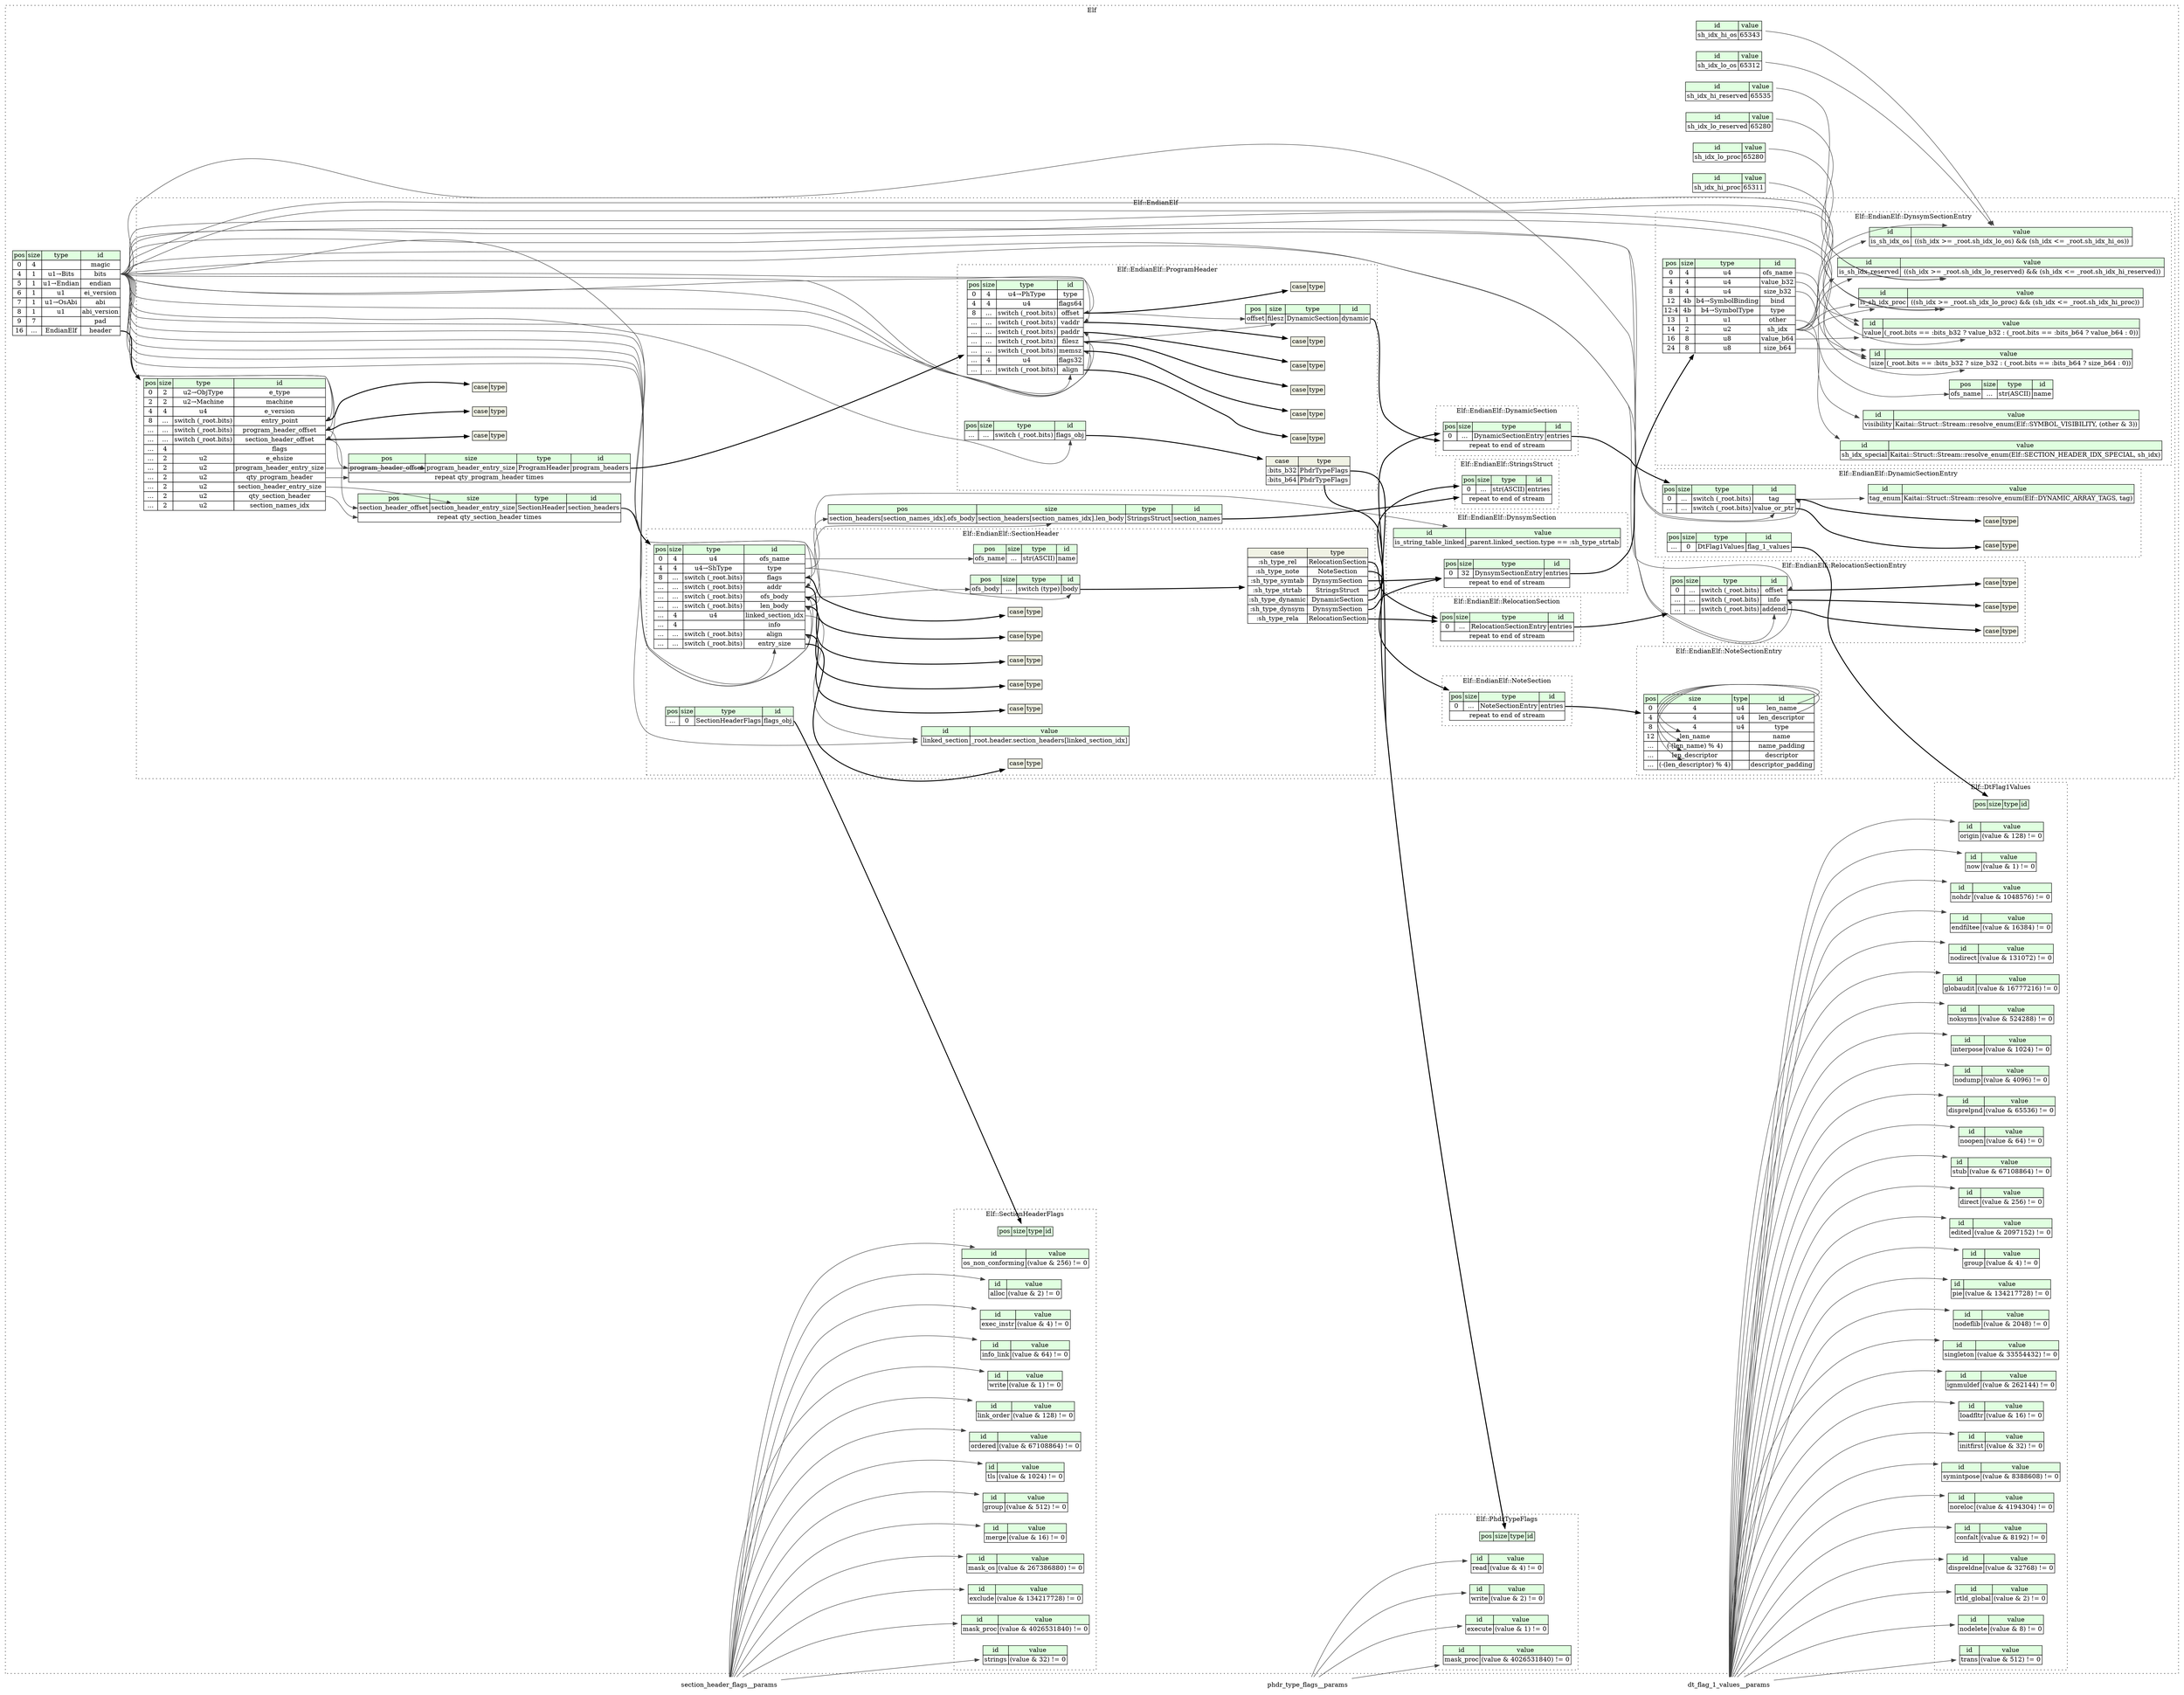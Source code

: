 digraph {
	rankdir=LR;
	node [shape=plaintext];
	subgraph cluster__elf {
		label="Elf";
		graph[style=dotted];

		elf__seq [label=<<TABLE BORDER="0" CELLBORDER="1" CELLSPACING="0">
			<TR><TD BGCOLOR="#E0FFE0">pos</TD><TD BGCOLOR="#E0FFE0">size</TD><TD BGCOLOR="#E0FFE0">type</TD><TD BGCOLOR="#E0FFE0">id</TD></TR>
			<TR><TD PORT="magic_pos">0</TD><TD PORT="magic_size">4</TD><TD></TD><TD PORT="magic_type">magic</TD></TR>
			<TR><TD PORT="bits_pos">4</TD><TD PORT="bits_size">1</TD><TD>u1→Bits</TD><TD PORT="bits_type">bits</TD></TR>
			<TR><TD PORT="endian_pos">5</TD><TD PORT="endian_size">1</TD><TD>u1→Endian</TD><TD PORT="endian_type">endian</TD></TR>
			<TR><TD PORT="ei_version_pos">6</TD><TD PORT="ei_version_size">1</TD><TD>u1</TD><TD PORT="ei_version_type">ei_version</TD></TR>
			<TR><TD PORT="abi_pos">7</TD><TD PORT="abi_size">1</TD><TD>u1→OsAbi</TD><TD PORT="abi_type">abi</TD></TR>
			<TR><TD PORT="abi_version_pos">8</TD><TD PORT="abi_version_size">1</TD><TD>u1</TD><TD PORT="abi_version_type">abi_version</TD></TR>
			<TR><TD PORT="pad_pos">9</TD><TD PORT="pad_size">7</TD><TD></TD><TD PORT="pad_type">pad</TD></TR>
			<TR><TD PORT="header_pos">16</TD><TD PORT="header_size">...</TD><TD>EndianElf</TD><TD PORT="header_type">header</TD></TR>
		</TABLE>>];
		elf__inst__sh_idx_lo_os [label=<<TABLE BORDER="0" CELLBORDER="1" CELLSPACING="0">
			<TR><TD BGCOLOR="#E0FFE0">id</TD><TD BGCOLOR="#E0FFE0">value</TD></TR>
			<TR><TD>sh_idx_lo_os</TD><TD>65312</TD></TR>
		</TABLE>>];
		elf__inst__sh_idx_lo_reserved [label=<<TABLE BORDER="0" CELLBORDER="1" CELLSPACING="0">
			<TR><TD BGCOLOR="#E0FFE0">id</TD><TD BGCOLOR="#E0FFE0">value</TD></TR>
			<TR><TD>sh_idx_lo_reserved</TD><TD>65280</TD></TR>
		</TABLE>>];
		elf__inst__sh_idx_hi_proc [label=<<TABLE BORDER="0" CELLBORDER="1" CELLSPACING="0">
			<TR><TD BGCOLOR="#E0FFE0">id</TD><TD BGCOLOR="#E0FFE0">value</TD></TR>
			<TR><TD>sh_idx_hi_proc</TD><TD>65311</TD></TR>
		</TABLE>>];
		elf__inst__sh_idx_lo_proc [label=<<TABLE BORDER="0" CELLBORDER="1" CELLSPACING="0">
			<TR><TD BGCOLOR="#E0FFE0">id</TD><TD BGCOLOR="#E0FFE0">value</TD></TR>
			<TR><TD>sh_idx_lo_proc</TD><TD>65280</TD></TR>
		</TABLE>>];
		elf__inst__sh_idx_hi_os [label=<<TABLE BORDER="0" CELLBORDER="1" CELLSPACING="0">
			<TR><TD BGCOLOR="#E0FFE0">id</TD><TD BGCOLOR="#E0FFE0">value</TD></TR>
			<TR><TD>sh_idx_hi_os</TD><TD>65343</TD></TR>
		</TABLE>>];
		elf__inst__sh_idx_hi_reserved [label=<<TABLE BORDER="0" CELLBORDER="1" CELLSPACING="0">
			<TR><TD BGCOLOR="#E0FFE0">id</TD><TD BGCOLOR="#E0FFE0">value</TD></TR>
			<TR><TD>sh_idx_hi_reserved</TD><TD>65535</TD></TR>
		</TABLE>>];
		subgraph cluster__phdr_type_flags {
			label="Elf::PhdrTypeFlags";
			graph[style=dotted];

			phdr_type_flags__seq [label=<<TABLE BORDER="0" CELLBORDER="1" CELLSPACING="0">
				<TR><TD BGCOLOR="#E0FFE0">pos</TD><TD BGCOLOR="#E0FFE0">size</TD><TD BGCOLOR="#E0FFE0">type</TD><TD BGCOLOR="#E0FFE0">id</TD></TR>
			</TABLE>>];
			phdr_type_flags__inst__read [label=<<TABLE BORDER="0" CELLBORDER="1" CELLSPACING="0">
				<TR><TD BGCOLOR="#E0FFE0">id</TD><TD BGCOLOR="#E0FFE0">value</TD></TR>
				<TR><TD>read</TD><TD>(value &amp; 4) != 0</TD></TR>
			</TABLE>>];
			phdr_type_flags__inst__write [label=<<TABLE BORDER="0" CELLBORDER="1" CELLSPACING="0">
				<TR><TD BGCOLOR="#E0FFE0">id</TD><TD BGCOLOR="#E0FFE0">value</TD></TR>
				<TR><TD>write</TD><TD>(value &amp; 2) != 0</TD></TR>
			</TABLE>>];
			phdr_type_flags__inst__execute [label=<<TABLE BORDER="0" CELLBORDER="1" CELLSPACING="0">
				<TR><TD BGCOLOR="#E0FFE0">id</TD><TD BGCOLOR="#E0FFE0">value</TD></TR>
				<TR><TD>execute</TD><TD>(value &amp; 1) != 0</TD></TR>
			</TABLE>>];
			phdr_type_flags__inst__mask_proc [label=<<TABLE BORDER="0" CELLBORDER="1" CELLSPACING="0">
				<TR><TD BGCOLOR="#E0FFE0">id</TD><TD BGCOLOR="#E0FFE0">value</TD></TR>
				<TR><TD>mask_proc</TD><TD>(value &amp; 4026531840) != 0</TD></TR>
			</TABLE>>];
		}
		subgraph cluster__section_header_flags {
			label="Elf::SectionHeaderFlags";
			graph[style=dotted];

			section_header_flags__seq [label=<<TABLE BORDER="0" CELLBORDER="1" CELLSPACING="0">
				<TR><TD BGCOLOR="#E0FFE0">pos</TD><TD BGCOLOR="#E0FFE0">size</TD><TD BGCOLOR="#E0FFE0">type</TD><TD BGCOLOR="#E0FFE0">id</TD></TR>
			</TABLE>>];
			section_header_flags__inst__merge [label=<<TABLE BORDER="0" CELLBORDER="1" CELLSPACING="0">
				<TR><TD BGCOLOR="#E0FFE0">id</TD><TD BGCOLOR="#E0FFE0">value</TD></TR>
				<TR><TD>merge</TD><TD>(value &amp; 16) != 0</TD></TR>
			</TABLE>>];
			section_header_flags__inst__mask_os [label=<<TABLE BORDER="0" CELLBORDER="1" CELLSPACING="0">
				<TR><TD BGCOLOR="#E0FFE0">id</TD><TD BGCOLOR="#E0FFE0">value</TD></TR>
				<TR><TD>mask_os</TD><TD>(value &amp; 267386880) != 0</TD></TR>
			</TABLE>>];
			section_header_flags__inst__exclude [label=<<TABLE BORDER="0" CELLBORDER="1" CELLSPACING="0">
				<TR><TD BGCOLOR="#E0FFE0">id</TD><TD BGCOLOR="#E0FFE0">value</TD></TR>
				<TR><TD>exclude</TD><TD>(value &amp; 134217728) != 0</TD></TR>
			</TABLE>>];
			section_header_flags__inst__mask_proc [label=<<TABLE BORDER="0" CELLBORDER="1" CELLSPACING="0">
				<TR><TD BGCOLOR="#E0FFE0">id</TD><TD BGCOLOR="#E0FFE0">value</TD></TR>
				<TR><TD>mask_proc</TD><TD>(value &amp; 4026531840) != 0</TD></TR>
			</TABLE>>];
			section_header_flags__inst__strings [label=<<TABLE BORDER="0" CELLBORDER="1" CELLSPACING="0">
				<TR><TD BGCOLOR="#E0FFE0">id</TD><TD BGCOLOR="#E0FFE0">value</TD></TR>
				<TR><TD>strings</TD><TD>(value &amp; 32) != 0</TD></TR>
			</TABLE>>];
			section_header_flags__inst__os_non_conforming [label=<<TABLE BORDER="0" CELLBORDER="1" CELLSPACING="0">
				<TR><TD BGCOLOR="#E0FFE0">id</TD><TD BGCOLOR="#E0FFE0">value</TD></TR>
				<TR><TD>os_non_conforming</TD><TD>(value &amp; 256) != 0</TD></TR>
			</TABLE>>];
			section_header_flags__inst__alloc [label=<<TABLE BORDER="0" CELLBORDER="1" CELLSPACING="0">
				<TR><TD BGCOLOR="#E0FFE0">id</TD><TD BGCOLOR="#E0FFE0">value</TD></TR>
				<TR><TD>alloc</TD><TD>(value &amp; 2) != 0</TD></TR>
			</TABLE>>];
			section_header_flags__inst__exec_instr [label=<<TABLE BORDER="0" CELLBORDER="1" CELLSPACING="0">
				<TR><TD BGCOLOR="#E0FFE0">id</TD><TD BGCOLOR="#E0FFE0">value</TD></TR>
				<TR><TD>exec_instr</TD><TD>(value &amp; 4) != 0</TD></TR>
			</TABLE>>];
			section_header_flags__inst__info_link [label=<<TABLE BORDER="0" CELLBORDER="1" CELLSPACING="0">
				<TR><TD BGCOLOR="#E0FFE0">id</TD><TD BGCOLOR="#E0FFE0">value</TD></TR>
				<TR><TD>info_link</TD><TD>(value &amp; 64) != 0</TD></TR>
			</TABLE>>];
			section_header_flags__inst__write [label=<<TABLE BORDER="0" CELLBORDER="1" CELLSPACING="0">
				<TR><TD BGCOLOR="#E0FFE0">id</TD><TD BGCOLOR="#E0FFE0">value</TD></TR>
				<TR><TD>write</TD><TD>(value &amp; 1) != 0</TD></TR>
			</TABLE>>];
			section_header_flags__inst__link_order [label=<<TABLE BORDER="0" CELLBORDER="1" CELLSPACING="0">
				<TR><TD BGCOLOR="#E0FFE0">id</TD><TD BGCOLOR="#E0FFE0">value</TD></TR>
				<TR><TD>link_order</TD><TD>(value &amp; 128) != 0</TD></TR>
			</TABLE>>];
			section_header_flags__inst__ordered [label=<<TABLE BORDER="0" CELLBORDER="1" CELLSPACING="0">
				<TR><TD BGCOLOR="#E0FFE0">id</TD><TD BGCOLOR="#E0FFE0">value</TD></TR>
				<TR><TD>ordered</TD><TD>(value &amp; 67108864) != 0</TD></TR>
			</TABLE>>];
			section_header_flags__inst__tls [label=<<TABLE BORDER="0" CELLBORDER="1" CELLSPACING="0">
				<TR><TD BGCOLOR="#E0FFE0">id</TD><TD BGCOLOR="#E0FFE0">value</TD></TR>
				<TR><TD>tls</TD><TD>(value &amp; 1024) != 0</TD></TR>
			</TABLE>>];
			section_header_flags__inst__group [label=<<TABLE BORDER="0" CELLBORDER="1" CELLSPACING="0">
				<TR><TD BGCOLOR="#E0FFE0">id</TD><TD BGCOLOR="#E0FFE0">value</TD></TR>
				<TR><TD>group</TD><TD>(value &amp; 512) != 0</TD></TR>
			</TABLE>>];
		}
		subgraph cluster__dt_flag_1_values {
			label="Elf::DtFlag1Values";
			graph[style=dotted];

			dt_flag_1_values__seq [label=<<TABLE BORDER="0" CELLBORDER="1" CELLSPACING="0">
				<TR><TD BGCOLOR="#E0FFE0">pos</TD><TD BGCOLOR="#E0FFE0">size</TD><TD BGCOLOR="#E0FFE0">type</TD><TD BGCOLOR="#E0FFE0">id</TD></TR>
			</TABLE>>];
			dt_flag_1_values__inst__singleton [label=<<TABLE BORDER="0" CELLBORDER="1" CELLSPACING="0">
				<TR><TD BGCOLOR="#E0FFE0">id</TD><TD BGCOLOR="#E0FFE0">value</TD></TR>
				<TR><TD>singleton</TD><TD>(value &amp; 33554432) != 0</TD></TR>
			</TABLE>>];
			dt_flag_1_values__inst__ignmuldef [label=<<TABLE BORDER="0" CELLBORDER="1" CELLSPACING="0">
				<TR><TD BGCOLOR="#E0FFE0">id</TD><TD BGCOLOR="#E0FFE0">value</TD></TR>
				<TR><TD>ignmuldef</TD><TD>(value &amp; 262144) != 0</TD></TR>
			</TABLE>>];
			dt_flag_1_values__inst__loadfltr [label=<<TABLE BORDER="0" CELLBORDER="1" CELLSPACING="0">
				<TR><TD BGCOLOR="#E0FFE0">id</TD><TD BGCOLOR="#E0FFE0">value</TD></TR>
				<TR><TD>loadfltr</TD><TD>(value &amp; 16) != 0</TD></TR>
			</TABLE>>];
			dt_flag_1_values__inst__initfirst [label=<<TABLE BORDER="0" CELLBORDER="1" CELLSPACING="0">
				<TR><TD BGCOLOR="#E0FFE0">id</TD><TD BGCOLOR="#E0FFE0">value</TD></TR>
				<TR><TD>initfirst</TD><TD>(value &amp; 32) != 0</TD></TR>
			</TABLE>>];
			dt_flag_1_values__inst__symintpose [label=<<TABLE BORDER="0" CELLBORDER="1" CELLSPACING="0">
				<TR><TD BGCOLOR="#E0FFE0">id</TD><TD BGCOLOR="#E0FFE0">value</TD></TR>
				<TR><TD>symintpose</TD><TD>(value &amp; 8388608) != 0</TD></TR>
			</TABLE>>];
			dt_flag_1_values__inst__noreloc [label=<<TABLE BORDER="0" CELLBORDER="1" CELLSPACING="0">
				<TR><TD BGCOLOR="#E0FFE0">id</TD><TD BGCOLOR="#E0FFE0">value</TD></TR>
				<TR><TD>noreloc</TD><TD>(value &amp; 4194304) != 0</TD></TR>
			</TABLE>>];
			dt_flag_1_values__inst__confalt [label=<<TABLE BORDER="0" CELLBORDER="1" CELLSPACING="0">
				<TR><TD BGCOLOR="#E0FFE0">id</TD><TD BGCOLOR="#E0FFE0">value</TD></TR>
				<TR><TD>confalt</TD><TD>(value &amp; 8192) != 0</TD></TR>
			</TABLE>>];
			dt_flag_1_values__inst__dispreldne [label=<<TABLE BORDER="0" CELLBORDER="1" CELLSPACING="0">
				<TR><TD BGCOLOR="#E0FFE0">id</TD><TD BGCOLOR="#E0FFE0">value</TD></TR>
				<TR><TD>dispreldne</TD><TD>(value &amp; 32768) != 0</TD></TR>
			</TABLE>>];
			dt_flag_1_values__inst__rtld_global [label=<<TABLE BORDER="0" CELLBORDER="1" CELLSPACING="0">
				<TR><TD BGCOLOR="#E0FFE0">id</TD><TD BGCOLOR="#E0FFE0">value</TD></TR>
				<TR><TD>rtld_global</TD><TD>(value &amp; 2) != 0</TD></TR>
			</TABLE>>];
			dt_flag_1_values__inst__nodelete [label=<<TABLE BORDER="0" CELLBORDER="1" CELLSPACING="0">
				<TR><TD BGCOLOR="#E0FFE0">id</TD><TD BGCOLOR="#E0FFE0">value</TD></TR>
				<TR><TD>nodelete</TD><TD>(value &amp; 8) != 0</TD></TR>
			</TABLE>>];
			dt_flag_1_values__inst__trans [label=<<TABLE BORDER="0" CELLBORDER="1" CELLSPACING="0">
				<TR><TD BGCOLOR="#E0FFE0">id</TD><TD BGCOLOR="#E0FFE0">value</TD></TR>
				<TR><TD>trans</TD><TD>(value &amp; 512) != 0</TD></TR>
			</TABLE>>];
			dt_flag_1_values__inst__origin [label=<<TABLE BORDER="0" CELLBORDER="1" CELLSPACING="0">
				<TR><TD BGCOLOR="#E0FFE0">id</TD><TD BGCOLOR="#E0FFE0">value</TD></TR>
				<TR><TD>origin</TD><TD>(value &amp; 128) != 0</TD></TR>
			</TABLE>>];
			dt_flag_1_values__inst__now [label=<<TABLE BORDER="0" CELLBORDER="1" CELLSPACING="0">
				<TR><TD BGCOLOR="#E0FFE0">id</TD><TD BGCOLOR="#E0FFE0">value</TD></TR>
				<TR><TD>now</TD><TD>(value &amp; 1) != 0</TD></TR>
			</TABLE>>];
			dt_flag_1_values__inst__nohdr [label=<<TABLE BORDER="0" CELLBORDER="1" CELLSPACING="0">
				<TR><TD BGCOLOR="#E0FFE0">id</TD><TD BGCOLOR="#E0FFE0">value</TD></TR>
				<TR><TD>nohdr</TD><TD>(value &amp; 1048576) != 0</TD></TR>
			</TABLE>>];
			dt_flag_1_values__inst__endfiltee [label=<<TABLE BORDER="0" CELLBORDER="1" CELLSPACING="0">
				<TR><TD BGCOLOR="#E0FFE0">id</TD><TD BGCOLOR="#E0FFE0">value</TD></TR>
				<TR><TD>endfiltee</TD><TD>(value &amp; 16384) != 0</TD></TR>
			</TABLE>>];
			dt_flag_1_values__inst__nodirect [label=<<TABLE BORDER="0" CELLBORDER="1" CELLSPACING="0">
				<TR><TD BGCOLOR="#E0FFE0">id</TD><TD BGCOLOR="#E0FFE0">value</TD></TR>
				<TR><TD>nodirect</TD><TD>(value &amp; 131072) != 0</TD></TR>
			</TABLE>>];
			dt_flag_1_values__inst__globaudit [label=<<TABLE BORDER="0" CELLBORDER="1" CELLSPACING="0">
				<TR><TD BGCOLOR="#E0FFE0">id</TD><TD BGCOLOR="#E0FFE0">value</TD></TR>
				<TR><TD>globaudit</TD><TD>(value &amp; 16777216) != 0</TD></TR>
			</TABLE>>];
			dt_flag_1_values__inst__noksyms [label=<<TABLE BORDER="0" CELLBORDER="1" CELLSPACING="0">
				<TR><TD BGCOLOR="#E0FFE0">id</TD><TD BGCOLOR="#E0FFE0">value</TD></TR>
				<TR><TD>noksyms</TD><TD>(value &amp; 524288) != 0</TD></TR>
			</TABLE>>];
			dt_flag_1_values__inst__interpose [label=<<TABLE BORDER="0" CELLBORDER="1" CELLSPACING="0">
				<TR><TD BGCOLOR="#E0FFE0">id</TD><TD BGCOLOR="#E0FFE0">value</TD></TR>
				<TR><TD>interpose</TD><TD>(value &amp; 1024) != 0</TD></TR>
			</TABLE>>];
			dt_flag_1_values__inst__nodump [label=<<TABLE BORDER="0" CELLBORDER="1" CELLSPACING="0">
				<TR><TD BGCOLOR="#E0FFE0">id</TD><TD BGCOLOR="#E0FFE0">value</TD></TR>
				<TR><TD>nodump</TD><TD>(value &amp; 4096) != 0</TD></TR>
			</TABLE>>];
			dt_flag_1_values__inst__disprelpnd [label=<<TABLE BORDER="0" CELLBORDER="1" CELLSPACING="0">
				<TR><TD BGCOLOR="#E0FFE0">id</TD><TD BGCOLOR="#E0FFE0">value</TD></TR>
				<TR><TD>disprelpnd</TD><TD>(value &amp; 65536) != 0</TD></TR>
			</TABLE>>];
			dt_flag_1_values__inst__noopen [label=<<TABLE BORDER="0" CELLBORDER="1" CELLSPACING="0">
				<TR><TD BGCOLOR="#E0FFE0">id</TD><TD BGCOLOR="#E0FFE0">value</TD></TR>
				<TR><TD>noopen</TD><TD>(value &amp; 64) != 0</TD></TR>
			</TABLE>>];
			dt_flag_1_values__inst__stub [label=<<TABLE BORDER="0" CELLBORDER="1" CELLSPACING="0">
				<TR><TD BGCOLOR="#E0FFE0">id</TD><TD BGCOLOR="#E0FFE0">value</TD></TR>
				<TR><TD>stub</TD><TD>(value &amp; 67108864) != 0</TD></TR>
			</TABLE>>];
			dt_flag_1_values__inst__direct [label=<<TABLE BORDER="0" CELLBORDER="1" CELLSPACING="0">
				<TR><TD BGCOLOR="#E0FFE0">id</TD><TD BGCOLOR="#E0FFE0">value</TD></TR>
				<TR><TD>direct</TD><TD>(value &amp; 256) != 0</TD></TR>
			</TABLE>>];
			dt_flag_1_values__inst__edited [label=<<TABLE BORDER="0" CELLBORDER="1" CELLSPACING="0">
				<TR><TD BGCOLOR="#E0FFE0">id</TD><TD BGCOLOR="#E0FFE0">value</TD></TR>
				<TR><TD>edited</TD><TD>(value &amp; 2097152) != 0</TD></TR>
			</TABLE>>];
			dt_flag_1_values__inst__group [label=<<TABLE BORDER="0" CELLBORDER="1" CELLSPACING="0">
				<TR><TD BGCOLOR="#E0FFE0">id</TD><TD BGCOLOR="#E0FFE0">value</TD></TR>
				<TR><TD>group</TD><TD>(value &amp; 4) != 0</TD></TR>
			</TABLE>>];
			dt_flag_1_values__inst__pie [label=<<TABLE BORDER="0" CELLBORDER="1" CELLSPACING="0">
				<TR><TD BGCOLOR="#E0FFE0">id</TD><TD BGCOLOR="#E0FFE0">value</TD></TR>
				<TR><TD>pie</TD><TD>(value &amp; 134217728) != 0</TD></TR>
			</TABLE>>];
			dt_flag_1_values__inst__nodeflib [label=<<TABLE BORDER="0" CELLBORDER="1" CELLSPACING="0">
				<TR><TD BGCOLOR="#E0FFE0">id</TD><TD BGCOLOR="#E0FFE0">value</TD></TR>
				<TR><TD>nodeflib</TD><TD>(value &amp; 2048) != 0</TD></TR>
			</TABLE>>];
		}
		subgraph cluster__endian_elf {
			label="Elf::EndianElf";
			graph[style=dotted];

			endian_elf__seq [label=<<TABLE BORDER="0" CELLBORDER="1" CELLSPACING="0">
				<TR><TD BGCOLOR="#E0FFE0">pos</TD><TD BGCOLOR="#E0FFE0">size</TD><TD BGCOLOR="#E0FFE0">type</TD><TD BGCOLOR="#E0FFE0">id</TD></TR>
				<TR><TD PORT="e_type_pos">0</TD><TD PORT="e_type_size">2</TD><TD>u2→ObjType</TD><TD PORT="e_type_type">e_type</TD></TR>
				<TR><TD PORT="machine_pos">2</TD><TD PORT="machine_size">2</TD><TD>u2→Machine</TD><TD PORT="machine_type">machine</TD></TR>
				<TR><TD PORT="e_version_pos">4</TD><TD PORT="e_version_size">4</TD><TD>u4</TD><TD PORT="e_version_type">e_version</TD></TR>
				<TR><TD PORT="entry_point_pos">8</TD><TD PORT="entry_point_size">...</TD><TD>switch (_root.bits)</TD><TD PORT="entry_point_type">entry_point</TD></TR>
				<TR><TD PORT="program_header_offset_pos">...</TD><TD PORT="program_header_offset_size">...</TD><TD>switch (_root.bits)</TD><TD PORT="program_header_offset_type">program_header_offset</TD></TR>
				<TR><TD PORT="section_header_offset_pos">...</TD><TD PORT="section_header_offset_size">...</TD><TD>switch (_root.bits)</TD><TD PORT="section_header_offset_type">section_header_offset</TD></TR>
				<TR><TD PORT="flags_pos">...</TD><TD PORT="flags_size">4</TD><TD></TD><TD PORT="flags_type">flags</TD></TR>
				<TR><TD PORT="e_ehsize_pos">...</TD><TD PORT="e_ehsize_size">2</TD><TD>u2</TD><TD PORT="e_ehsize_type">e_ehsize</TD></TR>
				<TR><TD PORT="program_header_entry_size_pos">...</TD><TD PORT="program_header_entry_size_size">2</TD><TD>u2</TD><TD PORT="program_header_entry_size_type">program_header_entry_size</TD></TR>
				<TR><TD PORT="qty_program_header_pos">...</TD><TD PORT="qty_program_header_size">2</TD><TD>u2</TD><TD PORT="qty_program_header_type">qty_program_header</TD></TR>
				<TR><TD PORT="section_header_entry_size_pos">...</TD><TD PORT="section_header_entry_size_size">2</TD><TD>u2</TD><TD PORT="section_header_entry_size_type">section_header_entry_size</TD></TR>
				<TR><TD PORT="qty_section_header_pos">...</TD><TD PORT="qty_section_header_size">2</TD><TD>u2</TD><TD PORT="qty_section_header_type">qty_section_header</TD></TR>
				<TR><TD PORT="section_names_idx_pos">...</TD><TD PORT="section_names_idx_size">2</TD><TD>u2</TD><TD PORT="section_names_idx_type">section_names_idx</TD></TR>
			</TABLE>>];
			endian_elf__inst__program_headers [label=<<TABLE BORDER="0" CELLBORDER="1" CELLSPACING="0">
				<TR><TD BGCOLOR="#E0FFE0">pos</TD><TD BGCOLOR="#E0FFE0">size</TD><TD BGCOLOR="#E0FFE0">type</TD><TD BGCOLOR="#E0FFE0">id</TD></TR>
				<TR><TD PORT="program_headers_pos">program_header_offset</TD><TD PORT="program_headers_size">program_header_entry_size</TD><TD>ProgramHeader</TD><TD PORT="program_headers_type">program_headers</TD></TR>
				<TR><TD COLSPAN="4" PORT="program_headers__repeat">repeat qty_program_header times</TD></TR>
			</TABLE>>];
			endian_elf__inst__section_headers [label=<<TABLE BORDER="0" CELLBORDER="1" CELLSPACING="0">
				<TR><TD BGCOLOR="#E0FFE0">pos</TD><TD BGCOLOR="#E0FFE0">size</TD><TD BGCOLOR="#E0FFE0">type</TD><TD BGCOLOR="#E0FFE0">id</TD></TR>
				<TR><TD PORT="section_headers_pos">section_header_offset</TD><TD PORT="section_headers_size">section_header_entry_size</TD><TD>SectionHeader</TD><TD PORT="section_headers_type">section_headers</TD></TR>
				<TR><TD COLSPAN="4" PORT="section_headers__repeat">repeat qty_section_header times</TD></TR>
			</TABLE>>];
			endian_elf__inst__section_names [label=<<TABLE BORDER="0" CELLBORDER="1" CELLSPACING="0">
				<TR><TD BGCOLOR="#E0FFE0">pos</TD><TD BGCOLOR="#E0FFE0">size</TD><TD BGCOLOR="#E0FFE0">type</TD><TD BGCOLOR="#E0FFE0">id</TD></TR>
				<TR><TD PORT="section_names_pos">section_headers[section_names_idx].ofs_body</TD><TD PORT="section_names_size">section_headers[section_names_idx].len_body</TD><TD>StringsStruct</TD><TD PORT="section_names_type">section_names</TD></TR>
			</TABLE>>];
endian_elf__seq_entry_point_switch [label=<<TABLE BORDER="0" CELLBORDER="1" CELLSPACING="0">
	<TR><TD BGCOLOR="#F0F2E4">case</TD><TD BGCOLOR="#F0F2E4">type</TD></TR>
</TABLE>>];
endian_elf__seq_program_header_offset_switch [label=<<TABLE BORDER="0" CELLBORDER="1" CELLSPACING="0">
	<TR><TD BGCOLOR="#F0F2E4">case</TD><TD BGCOLOR="#F0F2E4">type</TD></TR>
</TABLE>>];
endian_elf__seq_section_header_offset_switch [label=<<TABLE BORDER="0" CELLBORDER="1" CELLSPACING="0">
	<TR><TD BGCOLOR="#F0F2E4">case</TD><TD BGCOLOR="#F0F2E4">type</TD></TR>
</TABLE>>];
			subgraph cluster__note_section {
				label="Elf::EndianElf::NoteSection";
				graph[style=dotted];

				note_section__seq [label=<<TABLE BORDER="0" CELLBORDER="1" CELLSPACING="0">
					<TR><TD BGCOLOR="#E0FFE0">pos</TD><TD BGCOLOR="#E0FFE0">size</TD><TD BGCOLOR="#E0FFE0">type</TD><TD BGCOLOR="#E0FFE0">id</TD></TR>
					<TR><TD PORT="entries_pos">0</TD><TD PORT="entries_size">...</TD><TD>NoteSectionEntry</TD><TD PORT="entries_type">entries</TD></TR>
					<TR><TD COLSPAN="4" PORT="entries__repeat">repeat to end of stream</TD></TR>
				</TABLE>>];
			}
			subgraph cluster__program_header {
				label="Elf::EndianElf::ProgramHeader";
				graph[style=dotted];

				program_header__seq [label=<<TABLE BORDER="0" CELLBORDER="1" CELLSPACING="0">
					<TR><TD BGCOLOR="#E0FFE0">pos</TD><TD BGCOLOR="#E0FFE0">size</TD><TD BGCOLOR="#E0FFE0">type</TD><TD BGCOLOR="#E0FFE0">id</TD></TR>
					<TR><TD PORT="type_pos">0</TD><TD PORT="type_size">4</TD><TD>u4→PhType</TD><TD PORT="type_type">type</TD></TR>
					<TR><TD PORT="flags64_pos">4</TD><TD PORT="flags64_size">4</TD><TD>u4</TD><TD PORT="flags64_type">flags64</TD></TR>
					<TR><TD PORT="offset_pos">8</TD><TD PORT="offset_size">...</TD><TD>switch (_root.bits)</TD><TD PORT="offset_type">offset</TD></TR>
					<TR><TD PORT="vaddr_pos">...</TD><TD PORT="vaddr_size">...</TD><TD>switch (_root.bits)</TD><TD PORT="vaddr_type">vaddr</TD></TR>
					<TR><TD PORT="paddr_pos">...</TD><TD PORT="paddr_size">...</TD><TD>switch (_root.bits)</TD><TD PORT="paddr_type">paddr</TD></TR>
					<TR><TD PORT="filesz_pos">...</TD><TD PORT="filesz_size">...</TD><TD>switch (_root.bits)</TD><TD PORT="filesz_type">filesz</TD></TR>
					<TR><TD PORT="memsz_pos">...</TD><TD PORT="memsz_size">...</TD><TD>switch (_root.bits)</TD><TD PORT="memsz_type">memsz</TD></TR>
					<TR><TD PORT="flags32_pos">...</TD><TD PORT="flags32_size">4</TD><TD>u4</TD><TD PORT="flags32_type">flags32</TD></TR>
					<TR><TD PORT="align_pos">...</TD><TD PORT="align_size">...</TD><TD>switch (_root.bits)</TD><TD PORT="align_type">align</TD></TR>
				</TABLE>>];
				program_header__inst__dynamic [label=<<TABLE BORDER="0" CELLBORDER="1" CELLSPACING="0">
					<TR><TD BGCOLOR="#E0FFE0">pos</TD><TD BGCOLOR="#E0FFE0">size</TD><TD BGCOLOR="#E0FFE0">type</TD><TD BGCOLOR="#E0FFE0">id</TD></TR>
					<TR><TD PORT="dynamic_pos">offset</TD><TD PORT="dynamic_size">filesz</TD><TD>DynamicSection</TD><TD PORT="dynamic_type">dynamic</TD></TR>
				</TABLE>>];
				program_header__inst__flags_obj [label=<<TABLE BORDER="0" CELLBORDER="1" CELLSPACING="0">
					<TR><TD BGCOLOR="#E0FFE0">pos</TD><TD BGCOLOR="#E0FFE0">size</TD><TD BGCOLOR="#E0FFE0">type</TD><TD BGCOLOR="#E0FFE0">id</TD></TR>
					<TR><TD PORT="flags_obj_pos">...</TD><TD PORT="flags_obj_size">...</TD><TD>switch (_root.bits)</TD><TD PORT="flags_obj_type">flags_obj</TD></TR>
				</TABLE>>];
program_header__seq_offset_switch [label=<<TABLE BORDER="0" CELLBORDER="1" CELLSPACING="0">
	<TR><TD BGCOLOR="#F0F2E4">case</TD><TD BGCOLOR="#F0F2E4">type</TD></TR>
</TABLE>>];
program_header__seq_vaddr_switch [label=<<TABLE BORDER="0" CELLBORDER="1" CELLSPACING="0">
	<TR><TD BGCOLOR="#F0F2E4">case</TD><TD BGCOLOR="#F0F2E4">type</TD></TR>
</TABLE>>];
program_header__seq_paddr_switch [label=<<TABLE BORDER="0" CELLBORDER="1" CELLSPACING="0">
	<TR><TD BGCOLOR="#F0F2E4">case</TD><TD BGCOLOR="#F0F2E4">type</TD></TR>
</TABLE>>];
program_header__seq_filesz_switch [label=<<TABLE BORDER="0" CELLBORDER="1" CELLSPACING="0">
	<TR><TD BGCOLOR="#F0F2E4">case</TD><TD BGCOLOR="#F0F2E4">type</TD></TR>
</TABLE>>];
program_header__seq_memsz_switch [label=<<TABLE BORDER="0" CELLBORDER="1" CELLSPACING="0">
	<TR><TD BGCOLOR="#F0F2E4">case</TD><TD BGCOLOR="#F0F2E4">type</TD></TR>
</TABLE>>];
program_header__seq_align_switch [label=<<TABLE BORDER="0" CELLBORDER="1" CELLSPACING="0">
	<TR><TD BGCOLOR="#F0F2E4">case</TD><TD BGCOLOR="#F0F2E4">type</TD></TR>
</TABLE>>];
program_header__inst__flags_obj_flags_obj_switch [label=<<TABLE BORDER="0" CELLBORDER="1" CELLSPACING="0">
	<TR><TD BGCOLOR="#F0F2E4">case</TD><TD BGCOLOR="#F0F2E4">type</TD></TR>
	<TR><TD>:bits_b32</TD><TD PORT="case0">PhdrTypeFlags</TD></TR>
	<TR><TD>:bits_b64</TD><TD PORT="case1">PhdrTypeFlags</TD></TR>
</TABLE>>];
			}
			subgraph cluster__dynamic_section_entry {
				label="Elf::EndianElf::DynamicSectionEntry";
				graph[style=dotted];

				dynamic_section_entry__seq [label=<<TABLE BORDER="0" CELLBORDER="1" CELLSPACING="0">
					<TR><TD BGCOLOR="#E0FFE0">pos</TD><TD BGCOLOR="#E0FFE0">size</TD><TD BGCOLOR="#E0FFE0">type</TD><TD BGCOLOR="#E0FFE0">id</TD></TR>
					<TR><TD PORT="tag_pos">0</TD><TD PORT="tag_size">...</TD><TD>switch (_root.bits)</TD><TD PORT="tag_type">tag</TD></TR>
					<TR><TD PORT="value_or_ptr_pos">...</TD><TD PORT="value_or_ptr_size">...</TD><TD>switch (_root.bits)</TD><TD PORT="value_or_ptr_type">value_or_ptr</TD></TR>
				</TABLE>>];
				dynamic_section_entry__inst__tag_enum [label=<<TABLE BORDER="0" CELLBORDER="1" CELLSPACING="0">
					<TR><TD BGCOLOR="#E0FFE0">id</TD><TD BGCOLOR="#E0FFE0">value</TD></TR>
					<TR><TD>tag_enum</TD><TD>Kaitai::Struct::Stream::resolve_enum(Elf::DYNAMIC_ARRAY_TAGS, tag)</TD></TR>
				</TABLE>>];
				dynamic_section_entry__inst__flag_1_values [label=<<TABLE BORDER="0" CELLBORDER="1" CELLSPACING="0">
					<TR><TD BGCOLOR="#E0FFE0">pos</TD><TD BGCOLOR="#E0FFE0">size</TD><TD BGCOLOR="#E0FFE0">type</TD><TD BGCOLOR="#E0FFE0">id</TD></TR>
					<TR><TD PORT="flag_1_values_pos">...</TD><TD PORT="flag_1_values_size">0</TD><TD>DtFlag1Values</TD><TD PORT="flag_1_values_type">flag_1_values</TD></TR>
				</TABLE>>];
dynamic_section_entry__seq_tag_switch [label=<<TABLE BORDER="0" CELLBORDER="1" CELLSPACING="0">
	<TR><TD BGCOLOR="#F0F2E4">case</TD><TD BGCOLOR="#F0F2E4">type</TD></TR>
</TABLE>>];
dynamic_section_entry__seq_value_or_ptr_switch [label=<<TABLE BORDER="0" CELLBORDER="1" CELLSPACING="0">
	<TR><TD BGCOLOR="#F0F2E4">case</TD><TD BGCOLOR="#F0F2E4">type</TD></TR>
</TABLE>>];
			}
			subgraph cluster__section_header {
				label="Elf::EndianElf::SectionHeader";
				graph[style=dotted];

				section_header__seq [label=<<TABLE BORDER="0" CELLBORDER="1" CELLSPACING="0">
					<TR><TD BGCOLOR="#E0FFE0">pos</TD><TD BGCOLOR="#E0FFE0">size</TD><TD BGCOLOR="#E0FFE0">type</TD><TD BGCOLOR="#E0FFE0">id</TD></TR>
					<TR><TD PORT="ofs_name_pos">0</TD><TD PORT="ofs_name_size">4</TD><TD>u4</TD><TD PORT="ofs_name_type">ofs_name</TD></TR>
					<TR><TD PORT="type_pos">4</TD><TD PORT="type_size">4</TD><TD>u4→ShType</TD><TD PORT="type_type">type</TD></TR>
					<TR><TD PORT="flags_pos">8</TD><TD PORT="flags_size">...</TD><TD>switch (_root.bits)</TD><TD PORT="flags_type">flags</TD></TR>
					<TR><TD PORT="addr_pos">...</TD><TD PORT="addr_size">...</TD><TD>switch (_root.bits)</TD><TD PORT="addr_type">addr</TD></TR>
					<TR><TD PORT="ofs_body_pos">...</TD><TD PORT="ofs_body_size">...</TD><TD>switch (_root.bits)</TD><TD PORT="ofs_body_type">ofs_body</TD></TR>
					<TR><TD PORT="len_body_pos">...</TD><TD PORT="len_body_size">...</TD><TD>switch (_root.bits)</TD><TD PORT="len_body_type">len_body</TD></TR>
					<TR><TD PORT="linked_section_idx_pos">...</TD><TD PORT="linked_section_idx_size">4</TD><TD>u4</TD><TD PORT="linked_section_idx_type">linked_section_idx</TD></TR>
					<TR><TD PORT="info_pos">...</TD><TD PORT="info_size">4</TD><TD></TD><TD PORT="info_type">info</TD></TR>
					<TR><TD PORT="align_pos">...</TD><TD PORT="align_size">...</TD><TD>switch (_root.bits)</TD><TD PORT="align_type">align</TD></TR>
					<TR><TD PORT="entry_size_pos">...</TD><TD PORT="entry_size_size">...</TD><TD>switch (_root.bits)</TD><TD PORT="entry_size_type">entry_size</TD></TR>
				</TABLE>>];
				section_header__inst__body [label=<<TABLE BORDER="0" CELLBORDER="1" CELLSPACING="0">
					<TR><TD BGCOLOR="#E0FFE0">pos</TD><TD BGCOLOR="#E0FFE0">size</TD><TD BGCOLOR="#E0FFE0">type</TD><TD BGCOLOR="#E0FFE0">id</TD></TR>
					<TR><TD PORT="body_pos">ofs_body</TD><TD PORT="body_size">...</TD><TD>switch (type)</TD><TD PORT="body_type">body</TD></TR>
				</TABLE>>];
				section_header__inst__linked_section [label=<<TABLE BORDER="0" CELLBORDER="1" CELLSPACING="0">
					<TR><TD BGCOLOR="#E0FFE0">id</TD><TD BGCOLOR="#E0FFE0">value</TD></TR>
					<TR><TD>linked_section</TD><TD>_root.header.section_headers[linked_section_idx]</TD></TR>
				</TABLE>>];
				section_header__inst__name [label=<<TABLE BORDER="0" CELLBORDER="1" CELLSPACING="0">
					<TR><TD BGCOLOR="#E0FFE0">pos</TD><TD BGCOLOR="#E0FFE0">size</TD><TD BGCOLOR="#E0FFE0">type</TD><TD BGCOLOR="#E0FFE0">id</TD></TR>
					<TR><TD PORT="name_pos">ofs_name</TD><TD PORT="name_size">...</TD><TD>str(ASCII)</TD><TD PORT="name_type">name</TD></TR>
				</TABLE>>];
				section_header__inst__flags_obj [label=<<TABLE BORDER="0" CELLBORDER="1" CELLSPACING="0">
					<TR><TD BGCOLOR="#E0FFE0">pos</TD><TD BGCOLOR="#E0FFE0">size</TD><TD BGCOLOR="#E0FFE0">type</TD><TD BGCOLOR="#E0FFE0">id</TD></TR>
					<TR><TD PORT="flags_obj_pos">...</TD><TD PORT="flags_obj_size">0</TD><TD>SectionHeaderFlags</TD><TD PORT="flags_obj_type">flags_obj</TD></TR>
				</TABLE>>];
section_header__seq_flags_switch [label=<<TABLE BORDER="0" CELLBORDER="1" CELLSPACING="0">
	<TR><TD BGCOLOR="#F0F2E4">case</TD><TD BGCOLOR="#F0F2E4">type</TD></TR>
</TABLE>>];
section_header__seq_addr_switch [label=<<TABLE BORDER="0" CELLBORDER="1" CELLSPACING="0">
	<TR><TD BGCOLOR="#F0F2E4">case</TD><TD BGCOLOR="#F0F2E4">type</TD></TR>
</TABLE>>];
section_header__seq_ofs_body_switch [label=<<TABLE BORDER="0" CELLBORDER="1" CELLSPACING="0">
	<TR><TD BGCOLOR="#F0F2E4">case</TD><TD BGCOLOR="#F0F2E4">type</TD></TR>
</TABLE>>];
section_header__seq_len_body_switch [label=<<TABLE BORDER="0" CELLBORDER="1" CELLSPACING="0">
	<TR><TD BGCOLOR="#F0F2E4">case</TD><TD BGCOLOR="#F0F2E4">type</TD></TR>
</TABLE>>];
section_header__seq_align_switch [label=<<TABLE BORDER="0" CELLBORDER="1" CELLSPACING="0">
	<TR><TD BGCOLOR="#F0F2E4">case</TD><TD BGCOLOR="#F0F2E4">type</TD></TR>
</TABLE>>];
section_header__seq_entry_size_switch [label=<<TABLE BORDER="0" CELLBORDER="1" CELLSPACING="0">
	<TR><TD BGCOLOR="#F0F2E4">case</TD><TD BGCOLOR="#F0F2E4">type</TD></TR>
</TABLE>>];
section_header__inst__body_body_switch [label=<<TABLE BORDER="0" CELLBORDER="1" CELLSPACING="0">
	<TR><TD BGCOLOR="#F0F2E4">case</TD><TD BGCOLOR="#F0F2E4">type</TD></TR>
	<TR><TD>:sh_type_rel</TD><TD PORT="case0">RelocationSection</TD></TR>
	<TR><TD>:sh_type_note</TD><TD PORT="case1">NoteSection</TD></TR>
	<TR><TD>:sh_type_symtab</TD><TD PORT="case2">DynsymSection</TD></TR>
	<TR><TD>:sh_type_strtab</TD><TD PORT="case3">StringsStruct</TD></TR>
	<TR><TD>:sh_type_dynamic</TD><TD PORT="case4">DynamicSection</TD></TR>
	<TR><TD>:sh_type_dynsym</TD><TD PORT="case5">DynsymSection</TD></TR>
	<TR><TD>:sh_type_rela</TD><TD PORT="case6">RelocationSection</TD></TR>
</TABLE>>];
			}
			subgraph cluster__relocation_section {
				label="Elf::EndianElf::RelocationSection";
				graph[style=dotted];

				relocation_section__seq [label=<<TABLE BORDER="0" CELLBORDER="1" CELLSPACING="0">
					<TR><TD BGCOLOR="#E0FFE0">pos</TD><TD BGCOLOR="#E0FFE0">size</TD><TD BGCOLOR="#E0FFE0">type</TD><TD BGCOLOR="#E0FFE0">id</TD></TR>
					<TR><TD PORT="entries_pos">0</TD><TD PORT="entries_size">...</TD><TD>RelocationSectionEntry</TD><TD PORT="entries_type">entries</TD></TR>
					<TR><TD COLSPAN="4" PORT="entries__repeat">repeat to end of stream</TD></TR>
				</TABLE>>];
			}
			subgraph cluster__dynamic_section {
				label="Elf::EndianElf::DynamicSection";
				graph[style=dotted];

				dynamic_section__seq [label=<<TABLE BORDER="0" CELLBORDER="1" CELLSPACING="0">
					<TR><TD BGCOLOR="#E0FFE0">pos</TD><TD BGCOLOR="#E0FFE0">size</TD><TD BGCOLOR="#E0FFE0">type</TD><TD BGCOLOR="#E0FFE0">id</TD></TR>
					<TR><TD PORT="entries_pos">0</TD><TD PORT="entries_size">...</TD><TD>DynamicSectionEntry</TD><TD PORT="entries_type">entries</TD></TR>
					<TR><TD COLSPAN="4" PORT="entries__repeat">repeat to end of stream</TD></TR>
				</TABLE>>];
			}
			subgraph cluster__dynsym_section {
				label="Elf::EndianElf::DynsymSection";
				graph[style=dotted];

				dynsym_section__seq [label=<<TABLE BORDER="0" CELLBORDER="1" CELLSPACING="0">
					<TR><TD BGCOLOR="#E0FFE0">pos</TD><TD BGCOLOR="#E0FFE0">size</TD><TD BGCOLOR="#E0FFE0">type</TD><TD BGCOLOR="#E0FFE0">id</TD></TR>
					<TR><TD PORT="entries_pos">0</TD><TD PORT="entries_size">32</TD><TD>DynsymSectionEntry</TD><TD PORT="entries_type">entries</TD></TR>
					<TR><TD COLSPAN="4" PORT="entries__repeat">repeat to end of stream</TD></TR>
				</TABLE>>];
				dynsym_section__inst__is_string_table_linked [label=<<TABLE BORDER="0" CELLBORDER="1" CELLSPACING="0">
					<TR><TD BGCOLOR="#E0FFE0">id</TD><TD BGCOLOR="#E0FFE0">value</TD></TR>
					<TR><TD>is_string_table_linked</TD><TD>_parent.linked_section.type == :sh_type_strtab</TD></TR>
				</TABLE>>];
			}
			subgraph cluster__relocation_section_entry {
				label="Elf::EndianElf::RelocationSectionEntry";
				graph[style=dotted];

				relocation_section_entry__seq [label=<<TABLE BORDER="0" CELLBORDER="1" CELLSPACING="0">
					<TR><TD BGCOLOR="#E0FFE0">pos</TD><TD BGCOLOR="#E0FFE0">size</TD><TD BGCOLOR="#E0FFE0">type</TD><TD BGCOLOR="#E0FFE0">id</TD></TR>
					<TR><TD PORT="offset_pos">0</TD><TD PORT="offset_size">...</TD><TD>switch (_root.bits)</TD><TD PORT="offset_type">offset</TD></TR>
					<TR><TD PORT="info_pos">...</TD><TD PORT="info_size">...</TD><TD>switch (_root.bits)</TD><TD PORT="info_type">info</TD></TR>
					<TR><TD PORT="addend_pos">...</TD><TD PORT="addend_size">...</TD><TD>switch (_root.bits)</TD><TD PORT="addend_type">addend</TD></TR>
				</TABLE>>];
relocation_section_entry__seq_offset_switch [label=<<TABLE BORDER="0" CELLBORDER="1" CELLSPACING="0">
	<TR><TD BGCOLOR="#F0F2E4">case</TD><TD BGCOLOR="#F0F2E4">type</TD></TR>
</TABLE>>];
relocation_section_entry__seq_info_switch [label=<<TABLE BORDER="0" CELLBORDER="1" CELLSPACING="0">
	<TR><TD BGCOLOR="#F0F2E4">case</TD><TD BGCOLOR="#F0F2E4">type</TD></TR>
</TABLE>>];
relocation_section_entry__seq_addend_switch [label=<<TABLE BORDER="0" CELLBORDER="1" CELLSPACING="0">
	<TR><TD BGCOLOR="#F0F2E4">case</TD><TD BGCOLOR="#F0F2E4">type</TD></TR>
</TABLE>>];
			}
			subgraph cluster__dynsym_section_entry {
				label="Elf::EndianElf::DynsymSectionEntry";
				graph[style=dotted];

				dynsym_section_entry__seq [label=<<TABLE BORDER="0" CELLBORDER="1" CELLSPACING="0">
					<TR><TD BGCOLOR="#E0FFE0">pos</TD><TD BGCOLOR="#E0FFE0">size</TD><TD BGCOLOR="#E0FFE0">type</TD><TD BGCOLOR="#E0FFE0">id</TD></TR>
					<TR><TD PORT="ofs_name_pos">0</TD><TD PORT="ofs_name_size">4</TD><TD>u4</TD><TD PORT="ofs_name_type">ofs_name</TD></TR>
					<TR><TD PORT="value_b32_pos">4</TD><TD PORT="value_b32_size">4</TD><TD>u4</TD><TD PORT="value_b32_type">value_b32</TD></TR>
					<TR><TD PORT="size_b32_pos">8</TD><TD PORT="size_b32_size">4</TD><TD>u4</TD><TD PORT="size_b32_type">size_b32</TD></TR>
					<TR><TD PORT="bind_pos">12</TD><TD PORT="bind_size">4b</TD><TD>b4→SymbolBinding</TD><TD PORT="bind_type">bind</TD></TR>
					<TR><TD PORT="type_pos">12:4</TD><TD PORT="type_size">4b</TD><TD>b4→SymbolType</TD><TD PORT="type_type">type</TD></TR>
					<TR><TD PORT="other_pos">13</TD><TD PORT="other_size">1</TD><TD>u1</TD><TD PORT="other_type">other</TD></TR>
					<TR><TD PORT="sh_idx_pos">14</TD><TD PORT="sh_idx_size">2</TD><TD>u2</TD><TD PORT="sh_idx_type">sh_idx</TD></TR>
					<TR><TD PORT="value_b64_pos">16</TD><TD PORT="value_b64_size">8</TD><TD>u8</TD><TD PORT="value_b64_type">value_b64</TD></TR>
					<TR><TD PORT="size_b64_pos">24</TD><TD PORT="size_b64_size">8</TD><TD>u8</TD><TD PORT="size_b64_type">size_b64</TD></TR>
				</TABLE>>];
				dynsym_section_entry__inst__is_sh_idx_reserved [label=<<TABLE BORDER="0" CELLBORDER="1" CELLSPACING="0">
					<TR><TD BGCOLOR="#E0FFE0">id</TD><TD BGCOLOR="#E0FFE0">value</TD></TR>
					<TR><TD>is_sh_idx_reserved</TD><TD> ((sh_idx &gt;= _root.sh_idx_lo_reserved) &amp;&amp; (sh_idx &lt;= _root.sh_idx_hi_reserved)) </TD></TR>
				</TABLE>>];
				dynsym_section_entry__inst__is_sh_idx_os [label=<<TABLE BORDER="0" CELLBORDER="1" CELLSPACING="0">
					<TR><TD BGCOLOR="#E0FFE0">id</TD><TD BGCOLOR="#E0FFE0">value</TD></TR>
					<TR><TD>is_sh_idx_os</TD><TD> ((sh_idx &gt;= _root.sh_idx_lo_os) &amp;&amp; (sh_idx &lt;= _root.sh_idx_hi_os)) </TD></TR>
				</TABLE>>];
				dynsym_section_entry__inst__is_sh_idx_proc [label=<<TABLE BORDER="0" CELLBORDER="1" CELLSPACING="0">
					<TR><TD BGCOLOR="#E0FFE0">id</TD><TD BGCOLOR="#E0FFE0">value</TD></TR>
					<TR><TD>is_sh_idx_proc</TD><TD> ((sh_idx &gt;= _root.sh_idx_lo_proc) &amp;&amp; (sh_idx &lt;= _root.sh_idx_hi_proc)) </TD></TR>
				</TABLE>>];
				dynsym_section_entry__inst__size [label=<<TABLE BORDER="0" CELLBORDER="1" CELLSPACING="0">
					<TR><TD BGCOLOR="#E0FFE0">id</TD><TD BGCOLOR="#E0FFE0">value</TD></TR>
					<TR><TD>size</TD><TD>(_root.bits == :bits_b32 ? size_b32 : (_root.bits == :bits_b64 ? size_b64 : 0))</TD></TR>
				</TABLE>>];
				dynsym_section_entry__inst__visibility [label=<<TABLE BORDER="0" CELLBORDER="1" CELLSPACING="0">
					<TR><TD BGCOLOR="#E0FFE0">id</TD><TD BGCOLOR="#E0FFE0">value</TD></TR>
					<TR><TD>visibility</TD><TD>Kaitai::Struct::Stream::resolve_enum(Elf::SYMBOL_VISIBILITY, (other &amp; 3))</TD></TR>
				</TABLE>>];
				dynsym_section_entry__inst__value [label=<<TABLE BORDER="0" CELLBORDER="1" CELLSPACING="0">
					<TR><TD BGCOLOR="#E0FFE0">id</TD><TD BGCOLOR="#E0FFE0">value</TD></TR>
					<TR><TD>value</TD><TD>(_root.bits == :bits_b32 ? value_b32 : (_root.bits == :bits_b64 ? value_b64 : 0))</TD></TR>
				</TABLE>>];
				dynsym_section_entry__inst__name [label=<<TABLE BORDER="0" CELLBORDER="1" CELLSPACING="0">
					<TR><TD BGCOLOR="#E0FFE0">pos</TD><TD BGCOLOR="#E0FFE0">size</TD><TD BGCOLOR="#E0FFE0">type</TD><TD BGCOLOR="#E0FFE0">id</TD></TR>
					<TR><TD PORT="name_pos">ofs_name</TD><TD PORT="name_size">...</TD><TD>str(ASCII)</TD><TD PORT="name_type">name</TD></TR>
				</TABLE>>];
				dynsym_section_entry__inst__sh_idx_special [label=<<TABLE BORDER="0" CELLBORDER="1" CELLSPACING="0">
					<TR><TD BGCOLOR="#E0FFE0">id</TD><TD BGCOLOR="#E0FFE0">value</TD></TR>
					<TR><TD>sh_idx_special</TD><TD>Kaitai::Struct::Stream::resolve_enum(Elf::SECTION_HEADER_IDX_SPECIAL, sh_idx)</TD></TR>
				</TABLE>>];
			}
			subgraph cluster__note_section_entry {
				label="Elf::EndianElf::NoteSectionEntry";
				graph[style=dotted];

				note_section_entry__seq [label=<<TABLE BORDER="0" CELLBORDER="1" CELLSPACING="0">
					<TR><TD BGCOLOR="#E0FFE0">pos</TD><TD BGCOLOR="#E0FFE0">size</TD><TD BGCOLOR="#E0FFE0">type</TD><TD BGCOLOR="#E0FFE0">id</TD></TR>
					<TR><TD PORT="len_name_pos">0</TD><TD PORT="len_name_size">4</TD><TD>u4</TD><TD PORT="len_name_type">len_name</TD></TR>
					<TR><TD PORT="len_descriptor_pos">4</TD><TD PORT="len_descriptor_size">4</TD><TD>u4</TD><TD PORT="len_descriptor_type">len_descriptor</TD></TR>
					<TR><TD PORT="type_pos">8</TD><TD PORT="type_size">4</TD><TD>u4</TD><TD PORT="type_type">type</TD></TR>
					<TR><TD PORT="name_pos">12</TD><TD PORT="name_size">len_name</TD><TD></TD><TD PORT="name_type">name</TD></TR>
					<TR><TD PORT="name_padding_pos">...</TD><TD PORT="name_padding_size">(-(len_name) % 4)</TD><TD></TD><TD PORT="name_padding_type">name_padding</TD></TR>
					<TR><TD PORT="descriptor_pos">...</TD><TD PORT="descriptor_size">len_descriptor</TD><TD></TD><TD PORT="descriptor_type">descriptor</TD></TR>
					<TR><TD PORT="descriptor_padding_pos">...</TD><TD PORT="descriptor_padding_size">(-(len_descriptor) % 4)</TD><TD></TD><TD PORT="descriptor_padding_type">descriptor_padding</TD></TR>
				</TABLE>>];
			}
			subgraph cluster__strings_struct {
				label="Elf::EndianElf::StringsStruct";
				graph[style=dotted];

				strings_struct__seq [label=<<TABLE BORDER="0" CELLBORDER="1" CELLSPACING="0">
					<TR><TD BGCOLOR="#E0FFE0">pos</TD><TD BGCOLOR="#E0FFE0">size</TD><TD BGCOLOR="#E0FFE0">type</TD><TD BGCOLOR="#E0FFE0">id</TD></TR>
					<TR><TD PORT="entries_pos">0</TD><TD PORT="entries_size">...</TD><TD>str(ASCII)</TD><TD PORT="entries_type">entries</TD></TR>
					<TR><TD COLSPAN="4" PORT="entries__repeat">repeat to end of stream</TD></TR>
				</TABLE>>];
			}
		}
	}
	elf__seq:header_type -> endian_elf__seq [style=bold];
	phdr_type_flags__params:value_type -> phdr_type_flags__inst__read [color="#404040"];
	phdr_type_flags__params:value_type -> phdr_type_flags__inst__write [color="#404040"];
	phdr_type_flags__params:value_type -> phdr_type_flags__inst__execute [color="#404040"];
	phdr_type_flags__params:value_type -> phdr_type_flags__inst__mask_proc [color="#404040"];
	section_header_flags__params:value_type -> section_header_flags__inst__merge [color="#404040"];
	section_header_flags__params:value_type -> section_header_flags__inst__mask_os [color="#404040"];
	section_header_flags__params:value_type -> section_header_flags__inst__exclude [color="#404040"];
	section_header_flags__params:value_type -> section_header_flags__inst__mask_proc [color="#404040"];
	section_header_flags__params:value_type -> section_header_flags__inst__strings [color="#404040"];
	section_header_flags__params:value_type -> section_header_flags__inst__os_non_conforming [color="#404040"];
	section_header_flags__params:value_type -> section_header_flags__inst__alloc [color="#404040"];
	section_header_flags__params:value_type -> section_header_flags__inst__exec_instr [color="#404040"];
	section_header_flags__params:value_type -> section_header_flags__inst__info_link [color="#404040"];
	section_header_flags__params:value_type -> section_header_flags__inst__write [color="#404040"];
	section_header_flags__params:value_type -> section_header_flags__inst__link_order [color="#404040"];
	section_header_flags__params:value_type -> section_header_flags__inst__ordered [color="#404040"];
	section_header_flags__params:value_type -> section_header_flags__inst__tls [color="#404040"];
	section_header_flags__params:value_type -> section_header_flags__inst__group [color="#404040"];
	dt_flag_1_values__params:value_type -> dt_flag_1_values__inst__singleton [color="#404040"];
	dt_flag_1_values__params:value_type -> dt_flag_1_values__inst__ignmuldef [color="#404040"];
	dt_flag_1_values__params:value_type -> dt_flag_1_values__inst__loadfltr [color="#404040"];
	dt_flag_1_values__params:value_type -> dt_flag_1_values__inst__initfirst [color="#404040"];
	dt_flag_1_values__params:value_type -> dt_flag_1_values__inst__symintpose [color="#404040"];
	dt_flag_1_values__params:value_type -> dt_flag_1_values__inst__noreloc [color="#404040"];
	dt_flag_1_values__params:value_type -> dt_flag_1_values__inst__confalt [color="#404040"];
	dt_flag_1_values__params:value_type -> dt_flag_1_values__inst__dispreldne [color="#404040"];
	dt_flag_1_values__params:value_type -> dt_flag_1_values__inst__rtld_global [color="#404040"];
	dt_flag_1_values__params:value_type -> dt_flag_1_values__inst__nodelete [color="#404040"];
	dt_flag_1_values__params:value_type -> dt_flag_1_values__inst__trans [color="#404040"];
	dt_flag_1_values__params:value_type -> dt_flag_1_values__inst__origin [color="#404040"];
	dt_flag_1_values__params:value_type -> dt_flag_1_values__inst__now [color="#404040"];
	dt_flag_1_values__params:value_type -> dt_flag_1_values__inst__nohdr [color="#404040"];
	dt_flag_1_values__params:value_type -> dt_flag_1_values__inst__endfiltee [color="#404040"];
	dt_flag_1_values__params:value_type -> dt_flag_1_values__inst__nodirect [color="#404040"];
	dt_flag_1_values__params:value_type -> dt_flag_1_values__inst__globaudit [color="#404040"];
	dt_flag_1_values__params:value_type -> dt_flag_1_values__inst__noksyms [color="#404040"];
	dt_flag_1_values__params:value_type -> dt_flag_1_values__inst__interpose [color="#404040"];
	dt_flag_1_values__params:value_type -> dt_flag_1_values__inst__nodump [color="#404040"];
	dt_flag_1_values__params:value_type -> dt_flag_1_values__inst__disprelpnd [color="#404040"];
	dt_flag_1_values__params:value_type -> dt_flag_1_values__inst__noopen [color="#404040"];
	dt_flag_1_values__params:value_type -> dt_flag_1_values__inst__stub [color="#404040"];
	dt_flag_1_values__params:value_type -> dt_flag_1_values__inst__direct [color="#404040"];
	dt_flag_1_values__params:value_type -> dt_flag_1_values__inst__edited [color="#404040"];
	dt_flag_1_values__params:value_type -> dt_flag_1_values__inst__group [color="#404040"];
	dt_flag_1_values__params:value_type -> dt_flag_1_values__inst__pie [color="#404040"];
	dt_flag_1_values__params:value_type -> dt_flag_1_values__inst__nodeflib [color="#404040"];
	endian_elf__seq:entry_point_type -> endian_elf__seq_entry_point_switch [style=bold];
	elf__seq:bits_type -> endian_elf__seq:entry_point_type [color="#404040"];
	endian_elf__seq:program_header_offset_type -> endian_elf__seq_program_header_offset_switch [style=bold];
	elf__seq:bits_type -> endian_elf__seq:program_header_offset_type [color="#404040"];
	endian_elf__seq:section_header_offset_type -> endian_elf__seq_section_header_offset_switch [style=bold];
	elf__seq:bits_type -> endian_elf__seq:section_header_offset_type [color="#404040"];
	endian_elf__seq:program_header_offset_type -> endian_elf__inst__program_headers:program_headers_pos [color="#404040"];
	endian_elf__seq:program_header_entry_size_type -> endian_elf__inst__program_headers:program_headers_size [color="#404040"];
	endian_elf__inst__program_headers:program_headers_type -> program_header__seq [style=bold];
	endian_elf__seq:qty_program_header_type -> endian_elf__inst__program_headers:program_headers__repeat [color="#404040"];
	endian_elf__seq:section_header_offset_type -> endian_elf__inst__section_headers:section_headers_pos [color="#404040"];
	endian_elf__seq:section_header_entry_size_type -> endian_elf__inst__section_headers:section_headers_size [color="#404040"];
	endian_elf__inst__section_headers:section_headers_type -> section_header__seq [style=bold];
	endian_elf__seq:qty_section_header_type -> endian_elf__inst__section_headers:section_headers__repeat [color="#404040"];
	section_header__seq:ofs_body_type -> endian_elf__inst__section_names:section_names_pos [color="#404040"];
	section_header__seq:len_body_type -> endian_elf__inst__section_names:section_names_size [color="#404040"];
	endian_elf__inst__section_names:section_names_type -> strings_struct__seq [style=bold];
	note_section__seq:entries_type -> note_section_entry__seq [style=bold];
	program_header__seq:offset_type -> program_header__seq_offset_switch [style=bold];
	elf__seq:bits_type -> program_header__seq:offset_type [color="#404040"];
	program_header__seq:vaddr_type -> program_header__seq_vaddr_switch [style=bold];
	elf__seq:bits_type -> program_header__seq:vaddr_type [color="#404040"];
	program_header__seq:paddr_type -> program_header__seq_paddr_switch [style=bold];
	elf__seq:bits_type -> program_header__seq:paddr_type [color="#404040"];
	program_header__seq:filesz_type -> program_header__seq_filesz_switch [style=bold];
	elf__seq:bits_type -> program_header__seq:filesz_type [color="#404040"];
	program_header__seq:memsz_type -> program_header__seq_memsz_switch [style=bold];
	elf__seq:bits_type -> program_header__seq:memsz_type [color="#404040"];
	program_header__seq:align_type -> program_header__seq_align_switch [style=bold];
	elf__seq:bits_type -> program_header__seq:align_type [color="#404040"];
	program_header__seq:offset_type -> program_header__inst__dynamic:dynamic_pos [color="#404040"];
	program_header__seq:filesz_type -> program_header__inst__dynamic:dynamic_size [color="#404040"];
	program_header__inst__dynamic:dynamic_type -> dynamic_section__seq [style=bold];
	program_header__inst__flags_obj:flags_obj_type -> program_header__inst__flags_obj_flags_obj_switch [style=bold];
	program_header__inst__flags_obj_flags_obj_switch:case0 -> phdr_type_flags__seq [style=bold];
	program_header__inst__flags_obj_flags_obj_switch:case1 -> phdr_type_flags__seq [style=bold];
	elf__seq:bits_type -> program_header__inst__flags_obj:flags_obj_type [color="#404040"];
	dynamic_section_entry__seq:tag_type -> dynamic_section_entry__seq_tag_switch [style=bold];
	elf__seq:bits_type -> dynamic_section_entry__seq:tag_type [color="#404040"];
	dynamic_section_entry__seq:value_or_ptr_type -> dynamic_section_entry__seq_value_or_ptr_switch [style=bold];
	elf__seq:bits_type -> dynamic_section_entry__seq:value_or_ptr_type [color="#404040"];
	dynamic_section_entry__seq:tag_type -> dynamic_section_entry__inst__tag_enum [color="#404040"];
	dynamic_section_entry__inst__flag_1_values:flag_1_values_type -> dt_flag_1_values__seq [style=bold];
	section_header__seq:flags_type -> section_header__seq_flags_switch [style=bold];
	elf__seq:bits_type -> section_header__seq:flags_type [color="#404040"];
	section_header__seq:addr_type -> section_header__seq_addr_switch [style=bold];
	elf__seq:bits_type -> section_header__seq:addr_type [color="#404040"];
	section_header__seq:ofs_body_type -> section_header__seq_ofs_body_switch [style=bold];
	elf__seq:bits_type -> section_header__seq:ofs_body_type [color="#404040"];
	section_header__seq:len_body_type -> section_header__seq_len_body_switch [style=bold];
	elf__seq:bits_type -> section_header__seq:len_body_type [color="#404040"];
	section_header__seq:align_type -> section_header__seq_align_switch [style=bold];
	elf__seq:bits_type -> section_header__seq:align_type [color="#404040"];
	section_header__seq:entry_size_type -> section_header__seq_entry_size_switch [style=bold];
	elf__seq:bits_type -> section_header__seq:entry_size_type [color="#404040"];
	section_header__seq:ofs_body_type -> section_header__inst__body:body_pos [color="#404040"];
	section_header__inst__body:body_type -> section_header__inst__body_body_switch [style=bold];
	section_header__inst__body_body_switch:case0 -> relocation_section__seq [style=bold];
	section_header__inst__body_body_switch:case1 -> note_section__seq [style=bold];
	section_header__inst__body_body_switch:case2 -> dynsym_section__seq [style=bold];
	section_header__inst__body_body_switch:case3 -> strings_struct__seq [style=bold];
	section_header__inst__body_body_switch:case4 -> dynamic_section__seq [style=bold];
	section_header__inst__body_body_switch:case5 -> dynsym_section__seq [style=bold];
	section_header__inst__body_body_switch:case6 -> relocation_section__seq [style=bold];
	section_header__seq:type_type -> section_header__inst__body:body_type [color="#404040"];
	endian_elf__inst__section_headers:section_headers_type -> section_header__inst__linked_section [color="#404040"];
	section_header__seq:linked_section_idx_type -> section_header__inst__linked_section [color="#404040"];
	section_header__seq:ofs_name_type -> section_header__inst__name:name_pos [color="#404040"];
	section_header__inst__flags_obj:flags_obj_type -> section_header_flags__seq [style=bold];
	relocation_section__seq:entries_type -> relocation_section_entry__seq [style=bold];
	dynamic_section__seq:entries_type -> dynamic_section_entry__seq [style=bold];
	dynsym_section__seq:entries_type -> dynsym_section_entry__seq [style=bold];
	section_header__seq:type_type -> dynsym_section__inst__is_string_table_linked [color="#404040"];
	relocation_section_entry__seq:offset_type -> relocation_section_entry__seq_offset_switch [style=bold];
	elf__seq:bits_type -> relocation_section_entry__seq:offset_type [color="#404040"];
	relocation_section_entry__seq:info_type -> relocation_section_entry__seq_info_switch [style=bold];
	elf__seq:bits_type -> relocation_section_entry__seq:info_type [color="#404040"];
	relocation_section_entry__seq:addend_type -> relocation_section_entry__seq_addend_switch [style=bold];
	elf__seq:bits_type -> relocation_section_entry__seq:addend_type [color="#404040"];
	dynsym_section_entry__seq:sh_idx_type -> dynsym_section_entry__inst__is_sh_idx_reserved [color="#404040"];
	elf__inst__sh_idx_lo_reserved:sh_idx_lo_reserved_type -> dynsym_section_entry__inst__is_sh_idx_reserved [color="#404040"];
	dynsym_section_entry__seq:sh_idx_type -> dynsym_section_entry__inst__is_sh_idx_reserved [color="#404040"];
	elf__inst__sh_idx_hi_reserved:sh_idx_hi_reserved_type -> dynsym_section_entry__inst__is_sh_idx_reserved [color="#404040"];
	dynsym_section_entry__seq:sh_idx_type -> dynsym_section_entry__inst__is_sh_idx_os [color="#404040"];
	elf__inst__sh_idx_lo_os:sh_idx_lo_os_type -> dynsym_section_entry__inst__is_sh_idx_os [color="#404040"];
	dynsym_section_entry__seq:sh_idx_type -> dynsym_section_entry__inst__is_sh_idx_os [color="#404040"];
	elf__inst__sh_idx_hi_os:sh_idx_hi_os_type -> dynsym_section_entry__inst__is_sh_idx_os [color="#404040"];
	dynsym_section_entry__seq:sh_idx_type -> dynsym_section_entry__inst__is_sh_idx_proc [color="#404040"];
	elf__inst__sh_idx_lo_proc:sh_idx_lo_proc_type -> dynsym_section_entry__inst__is_sh_idx_proc [color="#404040"];
	dynsym_section_entry__seq:sh_idx_type -> dynsym_section_entry__inst__is_sh_idx_proc [color="#404040"];
	elf__inst__sh_idx_hi_proc:sh_idx_hi_proc_type -> dynsym_section_entry__inst__is_sh_idx_proc [color="#404040"];
	elf__seq:bits_type -> dynsym_section_entry__inst__size [color="#404040"];
	dynsym_section_entry__seq:size_b32_type -> dynsym_section_entry__inst__size [color="#404040"];
	elf__seq:bits_type -> dynsym_section_entry__inst__size [color="#404040"];
	dynsym_section_entry__seq:size_b64_type -> dynsym_section_entry__inst__size [color="#404040"];
	dynsym_section_entry__seq:other_type -> dynsym_section_entry__inst__visibility [color="#404040"];
	elf__seq:bits_type -> dynsym_section_entry__inst__value [color="#404040"];
	dynsym_section_entry__seq:value_b32_type -> dynsym_section_entry__inst__value [color="#404040"];
	elf__seq:bits_type -> dynsym_section_entry__inst__value [color="#404040"];
	dynsym_section_entry__seq:value_b64_type -> dynsym_section_entry__inst__value [color="#404040"];
	dynsym_section_entry__seq:ofs_name_type -> dynsym_section_entry__inst__name:name_pos [color="#404040"];
	dynsym_section_entry__seq:sh_idx_type -> dynsym_section_entry__inst__sh_idx_special [color="#404040"];
	note_section_entry__seq:len_name_type -> note_section_entry__seq:name_size [color="#404040"];
	note_section_entry__seq:len_name_type -> note_section_entry__seq:name_padding_size [color="#404040"];
	note_section_entry__seq:len_descriptor_type -> note_section_entry__seq:descriptor_size [color="#404040"];
	note_section_entry__seq:len_descriptor_type -> note_section_entry__seq:descriptor_padding_size [color="#404040"];
}
